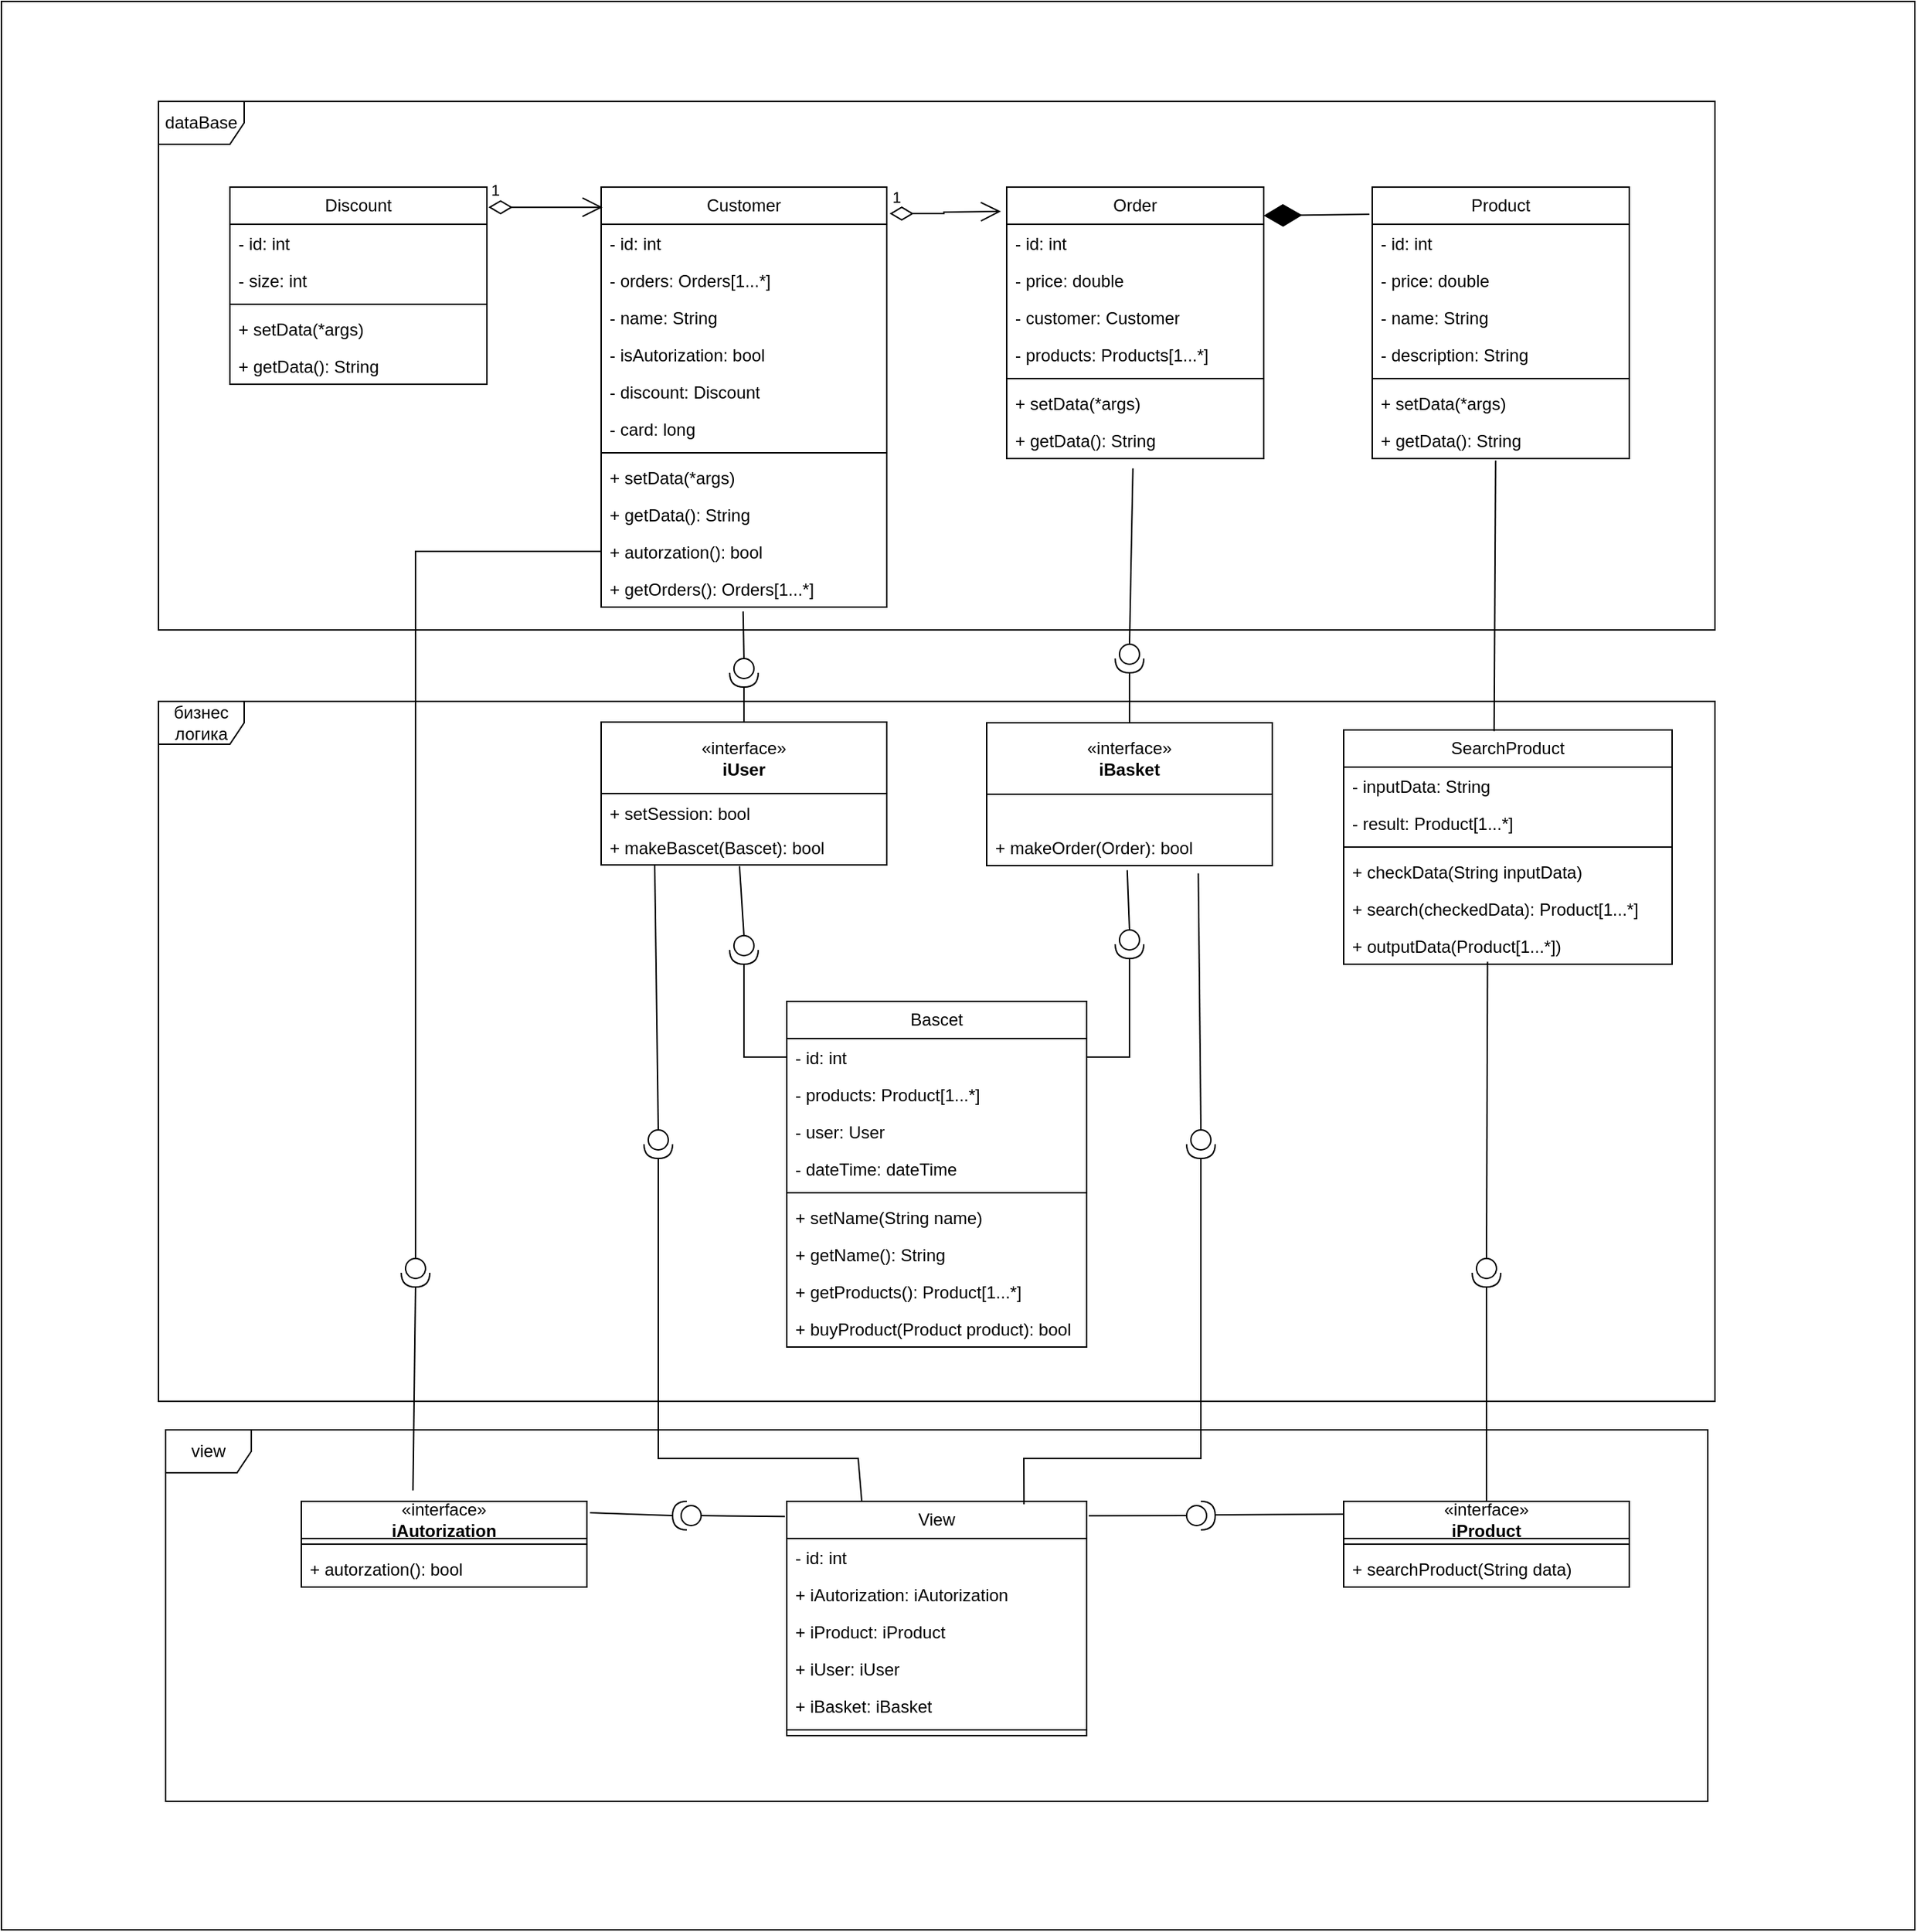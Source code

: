 <mxfile version="22.1.0" type="device">
  <diagram id="C5RBs43oDa-KdzZeNtuy" name="Page-1">
    <mxGraphModel dx="2087" dy="632" grid="1" gridSize="10" guides="1" tooltips="1" connect="1" arrows="1" fold="1" page="1" pageScale="1" pageWidth="827" pageHeight="1169" math="0" shadow="0">
      <root>
        <mxCell id="WIyWlLk6GJQsqaUBKTNV-0" />
        <mxCell id="WIyWlLk6GJQsqaUBKTNV-1" parent="WIyWlLk6GJQsqaUBKTNV-0" />
        <mxCell id="1k38f2_FNBm6MOaM84YK-169" value="" style="html=1;whiteSpace=wrap;" parent="WIyWlLk6GJQsqaUBKTNV-1" vertex="1">
          <mxGeometry x="-380" width="1340" height="1350" as="geometry" />
        </mxCell>
        <mxCell id="1k38f2_FNBm6MOaM84YK-0" value="Customer" style="swimlane;fontStyle=0;childLayout=stackLayout;horizontal=1;startSize=26;fillColor=none;horizontalStack=0;resizeParent=1;resizeParentMax=0;resizeLast=0;collapsible=1;marginBottom=0;whiteSpace=wrap;html=1;" parent="WIyWlLk6GJQsqaUBKTNV-1" vertex="1">
          <mxGeometry x="40" y="130" width="200" height="294" as="geometry">
            <mxRectangle x="40" y="160" width="70" height="30" as="alternateBounds" />
          </mxGeometry>
        </mxCell>
        <mxCell id="1k38f2_FNBm6MOaM84YK-1" value="- id: int" style="text;strokeColor=none;fillColor=none;align=left;verticalAlign=top;spacingLeft=4;spacingRight=4;overflow=hidden;rotatable=0;points=[[0,0.5],[1,0.5]];portConstraint=eastwest;whiteSpace=wrap;html=1;" parent="1k38f2_FNBm6MOaM84YK-0" vertex="1">
          <mxGeometry y="26" width="200" height="26" as="geometry" />
        </mxCell>
        <mxCell id="1k38f2_FNBm6MOaM84YK-2" value="- orders: Orders[1...*]" style="text;strokeColor=none;fillColor=none;align=left;verticalAlign=top;spacingLeft=4;spacingRight=4;overflow=hidden;rotatable=0;points=[[0,0.5],[1,0.5]];portConstraint=eastwest;whiteSpace=wrap;html=1;" parent="1k38f2_FNBm6MOaM84YK-0" vertex="1">
          <mxGeometry y="52" width="200" height="26" as="geometry" />
        </mxCell>
        <mxCell id="1k38f2_FNBm6MOaM84YK-5" value="- name: String" style="text;strokeColor=none;fillColor=none;align=left;verticalAlign=top;spacingLeft=4;spacingRight=4;overflow=hidden;rotatable=0;points=[[0,0.5],[1,0.5]];portConstraint=eastwest;whiteSpace=wrap;html=1;" parent="1k38f2_FNBm6MOaM84YK-0" vertex="1">
          <mxGeometry y="78" width="200" height="26" as="geometry" />
        </mxCell>
        <mxCell id="1k38f2_FNBm6MOaM84YK-98" value="- isAutorization: bool" style="text;strokeColor=none;fillColor=none;align=left;verticalAlign=top;spacingLeft=4;spacingRight=4;overflow=hidden;rotatable=0;points=[[0,0.5],[1,0.5]];portConstraint=eastwest;whiteSpace=wrap;html=1;" parent="1k38f2_FNBm6MOaM84YK-0" vertex="1">
          <mxGeometry y="104" width="200" height="26" as="geometry" />
        </mxCell>
        <mxCell id="1k38f2_FNBm6MOaM84YK-75" value="- discount: Discount" style="text;strokeColor=none;fillColor=none;align=left;verticalAlign=top;spacingLeft=4;spacingRight=4;overflow=hidden;rotatable=0;points=[[0,0.5],[1,0.5]];portConstraint=eastwest;whiteSpace=wrap;html=1;" parent="1k38f2_FNBm6MOaM84YK-0" vertex="1">
          <mxGeometry y="130" width="200" height="26" as="geometry" />
        </mxCell>
        <mxCell id="1k38f2_FNBm6MOaM84YK-32" value="- card: long" style="text;strokeColor=none;fillColor=none;align=left;verticalAlign=top;spacingLeft=4;spacingRight=4;overflow=hidden;rotatable=0;points=[[0,0.5],[1,0.5]];portConstraint=eastwest;whiteSpace=wrap;html=1;" parent="1k38f2_FNBm6MOaM84YK-0" vertex="1">
          <mxGeometry y="156" width="200" height="26" as="geometry" />
        </mxCell>
        <mxCell id="1k38f2_FNBm6MOaM84YK-4" value="" style="line;strokeWidth=1;fillColor=none;align=left;verticalAlign=middle;spacingTop=-1;spacingLeft=3;spacingRight=3;rotatable=0;labelPosition=right;points=[];portConstraint=eastwest;strokeColor=inherit;" parent="1k38f2_FNBm6MOaM84YK-0" vertex="1">
          <mxGeometry y="182" width="200" height="8" as="geometry" />
        </mxCell>
        <mxCell id="1k38f2_FNBm6MOaM84YK-76" value="+ setData(*args)" style="text;strokeColor=none;fillColor=none;align=left;verticalAlign=top;spacingLeft=4;spacingRight=4;overflow=hidden;rotatable=0;points=[[0,0.5],[1,0.5]];portConstraint=eastwest;whiteSpace=wrap;html=1;" parent="1k38f2_FNBm6MOaM84YK-0" vertex="1">
          <mxGeometry y="190" width="200" height="26" as="geometry" />
        </mxCell>
        <mxCell id="1k38f2_FNBm6MOaM84YK-77" value="+ getData(): String" style="text;strokeColor=none;fillColor=none;align=left;verticalAlign=top;spacingLeft=4;spacingRight=4;overflow=hidden;rotatable=0;points=[[0,0.5],[1,0.5]];portConstraint=eastwest;whiteSpace=wrap;html=1;" parent="1k38f2_FNBm6MOaM84YK-0" vertex="1">
          <mxGeometry y="216" width="200" height="26" as="geometry" />
        </mxCell>
        <mxCell id="1k38f2_FNBm6MOaM84YK-112" value="+ autorzation(): bool" style="text;strokeColor=none;fillColor=none;align=left;verticalAlign=top;spacingLeft=4;spacingRight=4;overflow=hidden;rotatable=0;points=[[0,0.5],[1,0.5]];portConstraint=eastwest;whiteSpace=wrap;html=1;" parent="1k38f2_FNBm6MOaM84YK-0" vertex="1">
          <mxGeometry y="242" width="200" height="26" as="geometry" />
        </mxCell>
        <mxCell id="1k38f2_FNBm6MOaM84YK-8" value="+ getOrders(): Orders[1...*]" style="text;strokeColor=none;fillColor=none;align=left;verticalAlign=top;spacingLeft=4;spacingRight=4;overflow=hidden;rotatable=0;points=[[0,0.5],[1,0.5]];portConstraint=eastwest;whiteSpace=wrap;html=1;" parent="1k38f2_FNBm6MOaM84YK-0" vertex="1">
          <mxGeometry y="268" width="200" height="26" as="geometry" />
        </mxCell>
        <mxCell id="1k38f2_FNBm6MOaM84YK-9" value="Product" style="swimlane;fontStyle=0;childLayout=stackLayout;horizontal=1;startSize=26;fillColor=none;horizontalStack=0;resizeParent=1;resizeParentMax=0;resizeLast=0;collapsible=1;marginBottom=0;whiteSpace=wrap;html=1;" parent="WIyWlLk6GJQsqaUBKTNV-1" vertex="1">
          <mxGeometry x="580" y="130" width="180" height="190" as="geometry">
            <mxRectangle x="40" y="160" width="70" height="30" as="alternateBounds" />
          </mxGeometry>
        </mxCell>
        <mxCell id="1k38f2_FNBm6MOaM84YK-10" value="- id: int" style="text;strokeColor=none;fillColor=none;align=left;verticalAlign=top;spacingLeft=4;spacingRight=4;overflow=hidden;rotatable=0;points=[[0,0.5],[1,0.5]];portConstraint=eastwest;whiteSpace=wrap;html=1;" parent="1k38f2_FNBm6MOaM84YK-9" vertex="1">
          <mxGeometry y="26" width="180" height="26" as="geometry" />
        </mxCell>
        <mxCell id="1k38f2_FNBm6MOaM84YK-11" value="- price: double" style="text;strokeColor=none;fillColor=none;align=left;verticalAlign=top;spacingLeft=4;spacingRight=4;overflow=hidden;rotatable=0;points=[[0,0.5],[1,0.5]];portConstraint=eastwest;whiteSpace=wrap;html=1;" parent="1k38f2_FNBm6MOaM84YK-9" vertex="1">
          <mxGeometry y="52" width="180" height="26" as="geometry" />
        </mxCell>
        <mxCell id="1k38f2_FNBm6MOaM84YK-12" value="- name: String" style="text;strokeColor=none;fillColor=none;align=left;verticalAlign=top;spacingLeft=4;spacingRight=4;overflow=hidden;rotatable=0;points=[[0,0.5],[1,0.5]];portConstraint=eastwest;whiteSpace=wrap;html=1;" parent="1k38f2_FNBm6MOaM84YK-9" vertex="1">
          <mxGeometry y="78" width="180" height="26" as="geometry" />
        </mxCell>
        <mxCell id="1k38f2_FNBm6MOaM84YK-18" value="- description: String" style="text;strokeColor=none;fillColor=none;align=left;verticalAlign=top;spacingLeft=4;spacingRight=4;overflow=hidden;rotatable=0;points=[[0,0.5],[1,0.5]];portConstraint=eastwest;whiteSpace=wrap;html=1;" parent="1k38f2_FNBm6MOaM84YK-9" vertex="1">
          <mxGeometry y="104" width="180" height="26" as="geometry" />
        </mxCell>
        <mxCell id="1k38f2_FNBm6MOaM84YK-13" value="" style="line;strokeWidth=1;fillColor=none;align=left;verticalAlign=middle;spacingTop=-1;spacingLeft=3;spacingRight=3;rotatable=0;labelPosition=right;points=[];portConstraint=eastwest;strokeColor=inherit;" parent="1k38f2_FNBm6MOaM84YK-9" vertex="1">
          <mxGeometry y="130" width="180" height="8" as="geometry" />
        </mxCell>
        <mxCell id="1k38f2_FNBm6MOaM84YK-14" value="+ setData(*args)" style="text;strokeColor=none;fillColor=none;align=left;verticalAlign=top;spacingLeft=4;spacingRight=4;overflow=hidden;rotatable=0;points=[[0,0.5],[1,0.5]];portConstraint=eastwest;whiteSpace=wrap;html=1;" parent="1k38f2_FNBm6MOaM84YK-9" vertex="1">
          <mxGeometry y="138" width="180" height="26" as="geometry" />
        </mxCell>
        <mxCell id="1k38f2_FNBm6MOaM84YK-15" value="+ getData(): String" style="text;strokeColor=none;fillColor=none;align=left;verticalAlign=top;spacingLeft=4;spacingRight=4;overflow=hidden;rotatable=0;points=[[0,0.5],[1,0.5]];portConstraint=eastwest;whiteSpace=wrap;html=1;" parent="1k38f2_FNBm6MOaM84YK-9" vertex="1">
          <mxGeometry y="164" width="180" height="26" as="geometry" />
        </mxCell>
        <mxCell id="1k38f2_FNBm6MOaM84YK-22" value="Bascet" style="swimlane;fontStyle=0;childLayout=stackLayout;horizontal=1;startSize=26;fillColor=none;horizontalStack=0;resizeParent=1;resizeParentMax=0;resizeLast=0;collapsible=1;marginBottom=0;whiteSpace=wrap;html=1;" parent="WIyWlLk6GJQsqaUBKTNV-1" vertex="1">
          <mxGeometry x="170" y="700" width="210" height="242" as="geometry">
            <mxRectangle x="40" y="160" width="70" height="30" as="alternateBounds" />
          </mxGeometry>
        </mxCell>
        <mxCell id="1k38f2_FNBm6MOaM84YK-23" value="- id: int" style="text;strokeColor=none;fillColor=none;align=left;verticalAlign=top;spacingLeft=4;spacingRight=4;overflow=hidden;rotatable=0;points=[[0,0.5],[1,0.5]];portConstraint=eastwest;whiteSpace=wrap;html=1;" parent="1k38f2_FNBm6MOaM84YK-22" vertex="1">
          <mxGeometry y="26" width="210" height="26" as="geometry" />
        </mxCell>
        <mxCell id="1k38f2_FNBm6MOaM84YK-24" value="- products: Product[1...*]" style="text;strokeColor=none;fillColor=none;align=left;verticalAlign=top;spacingLeft=4;spacingRight=4;overflow=hidden;rotatable=0;points=[[0,0.5],[1,0.5]];portConstraint=eastwest;whiteSpace=wrap;html=1;" parent="1k38f2_FNBm6MOaM84YK-22" vertex="1">
          <mxGeometry y="52" width="210" height="26" as="geometry" />
        </mxCell>
        <mxCell id="1k38f2_FNBm6MOaM84YK-31" value="- user: User" style="text;strokeColor=none;fillColor=none;align=left;verticalAlign=top;spacingLeft=4;spacingRight=4;overflow=hidden;rotatable=0;points=[[0,0.5],[1,0.5]];portConstraint=eastwest;whiteSpace=wrap;html=1;" parent="1k38f2_FNBm6MOaM84YK-22" vertex="1">
          <mxGeometry y="78" width="210" height="26" as="geometry" />
        </mxCell>
        <mxCell id="1k38f2_FNBm6MOaM84YK-25" value="- dateTime: dateTime" style="text;strokeColor=none;fillColor=none;align=left;verticalAlign=top;spacingLeft=4;spacingRight=4;overflow=hidden;rotatable=0;points=[[0,0.5],[1,0.5]];portConstraint=eastwest;whiteSpace=wrap;html=1;" parent="1k38f2_FNBm6MOaM84YK-22" vertex="1">
          <mxGeometry y="104" width="210" height="26" as="geometry" />
        </mxCell>
        <mxCell id="1k38f2_FNBm6MOaM84YK-26" value="" style="line;strokeWidth=1;fillColor=none;align=left;verticalAlign=middle;spacingTop=-1;spacingLeft=3;spacingRight=3;rotatable=0;labelPosition=right;points=[];portConstraint=eastwest;strokeColor=inherit;" parent="1k38f2_FNBm6MOaM84YK-22" vertex="1">
          <mxGeometry y="130" width="210" height="8" as="geometry" />
        </mxCell>
        <mxCell id="1k38f2_FNBm6MOaM84YK-27" value="+ setName(String name)" style="text;strokeColor=none;fillColor=none;align=left;verticalAlign=top;spacingLeft=4;spacingRight=4;overflow=hidden;rotatable=0;points=[[0,0.5],[1,0.5]];portConstraint=eastwest;whiteSpace=wrap;html=1;" parent="1k38f2_FNBm6MOaM84YK-22" vertex="1">
          <mxGeometry y="138" width="210" height="26" as="geometry" />
        </mxCell>
        <mxCell id="1k38f2_FNBm6MOaM84YK-28" value="+ getName(): String" style="text;strokeColor=none;fillColor=none;align=left;verticalAlign=top;spacingLeft=4;spacingRight=4;overflow=hidden;rotatable=0;points=[[0,0.5],[1,0.5]];portConstraint=eastwest;whiteSpace=wrap;html=1;" parent="1k38f2_FNBm6MOaM84YK-22" vertex="1">
          <mxGeometry y="164" width="210" height="26" as="geometry" />
        </mxCell>
        <mxCell id="1k38f2_FNBm6MOaM84YK-29" value="+ getProducts(): Product[1...*]" style="text;strokeColor=none;fillColor=none;align=left;verticalAlign=top;spacingLeft=4;spacingRight=4;overflow=hidden;rotatable=0;points=[[0,0.5],[1,0.5]];portConstraint=eastwest;whiteSpace=wrap;html=1;" parent="1k38f2_FNBm6MOaM84YK-22" vertex="1">
          <mxGeometry y="190" width="210" height="26" as="geometry" />
        </mxCell>
        <mxCell id="1k38f2_FNBm6MOaM84YK-30" value="+ buyProduct(Product product): bool" style="text;strokeColor=none;fillColor=none;align=left;verticalAlign=top;spacingLeft=4;spacingRight=4;overflow=hidden;rotatable=0;points=[[0,0.5],[1,0.5]];portConstraint=eastwest;whiteSpace=wrap;html=1;" parent="1k38f2_FNBm6MOaM84YK-22" vertex="1">
          <mxGeometry y="216" width="210" height="26" as="geometry" />
        </mxCell>
        <mxCell id="1k38f2_FNBm6MOaM84YK-43" value="" style="group" parent="WIyWlLk6GJQsqaUBKTNV-1" vertex="1" connectable="0">
          <mxGeometry x="40" y="504.5" width="300" height="100" as="geometry" />
        </mxCell>
        <mxCell id="1k38f2_FNBm6MOaM84YK-39" value="«interface»&lt;br&gt;&lt;b&gt;iUser&lt;/b&gt;" style="html=1;whiteSpace=wrap;" parent="1k38f2_FNBm6MOaM84YK-43" vertex="1">
          <mxGeometry width="200.0" height="50" as="geometry" />
        </mxCell>
        <mxCell id="1k38f2_FNBm6MOaM84YK-41" value="" style="html=1;whiteSpace=wrap;" parent="1k38f2_FNBm6MOaM84YK-43" vertex="1">
          <mxGeometry y="50" width="200.0" height="50" as="geometry" />
        </mxCell>
        <mxCell id="1k38f2_FNBm6MOaM84YK-42" value="+ setSession: bool" style="text;strokeColor=none;fillColor=none;align=left;verticalAlign=top;spacingLeft=4;spacingRight=4;overflow=hidden;rotatable=0;points=[[0,0.5],[1,0.5]];portConstraint=eastwest;whiteSpace=wrap;html=1;" parent="1k38f2_FNBm6MOaM84YK-43" vertex="1">
          <mxGeometry y="50" width="200.0" height="26" as="geometry" />
        </mxCell>
        <mxCell id="1k38f2_FNBm6MOaM84YK-6" value="+ makeBascet(Bascet): bool" style="text;strokeColor=none;fillColor=none;align=left;verticalAlign=top;spacingLeft=4;spacingRight=4;overflow=hidden;rotatable=0;points=[[0,0.5],[1,0.5]];portConstraint=eastwest;whiteSpace=wrap;html=1;" parent="1k38f2_FNBm6MOaM84YK-43" vertex="1">
          <mxGeometry y="74" width="300" height="26" as="geometry" />
        </mxCell>
        <mxCell id="1k38f2_FNBm6MOaM84YK-61" value="" style="shape=providedRequiredInterface;html=1;verticalLabelPosition=bottom;sketch=0;rotation=90;" parent="WIyWlLk6GJQsqaUBKTNV-1" vertex="1">
          <mxGeometry x="130" y="460" width="20" height="20" as="geometry" />
        </mxCell>
        <mxCell id="1k38f2_FNBm6MOaM84YK-63" value="Order" style="swimlane;fontStyle=0;childLayout=stackLayout;horizontal=1;startSize=26;fillColor=none;horizontalStack=0;resizeParent=1;resizeParentMax=0;resizeLast=0;collapsible=1;marginBottom=0;whiteSpace=wrap;html=1;" parent="WIyWlLk6GJQsqaUBKTNV-1" vertex="1">
          <mxGeometry x="324" y="130" width="180" height="190" as="geometry">
            <mxRectangle x="40" y="160" width="70" height="30" as="alternateBounds" />
          </mxGeometry>
        </mxCell>
        <mxCell id="1k38f2_FNBm6MOaM84YK-64" value="- id: int" style="text;strokeColor=none;fillColor=none;align=left;verticalAlign=top;spacingLeft=4;spacingRight=4;overflow=hidden;rotatable=0;points=[[0,0.5],[1,0.5]];portConstraint=eastwest;whiteSpace=wrap;html=1;" parent="1k38f2_FNBm6MOaM84YK-63" vertex="1">
          <mxGeometry y="26" width="180" height="26" as="geometry" />
        </mxCell>
        <mxCell id="1k38f2_FNBm6MOaM84YK-65" value="- price: double" style="text;strokeColor=none;fillColor=none;align=left;verticalAlign=top;spacingLeft=4;spacingRight=4;overflow=hidden;rotatable=0;points=[[0,0.5],[1,0.5]];portConstraint=eastwest;whiteSpace=wrap;html=1;" parent="1k38f2_FNBm6MOaM84YK-63" vertex="1">
          <mxGeometry y="52" width="180" height="26" as="geometry" />
        </mxCell>
        <mxCell id="1k38f2_FNBm6MOaM84YK-66" value="- customer: Customer" style="text;strokeColor=none;fillColor=none;align=left;verticalAlign=top;spacingLeft=4;spacingRight=4;overflow=hidden;rotatable=0;points=[[0,0.5],[1,0.5]];portConstraint=eastwest;whiteSpace=wrap;html=1;" parent="1k38f2_FNBm6MOaM84YK-63" vertex="1">
          <mxGeometry y="78" width="180" height="26" as="geometry" />
        </mxCell>
        <mxCell id="1k38f2_FNBm6MOaM84YK-67" value="- products: Products[1...*]" style="text;strokeColor=none;fillColor=none;align=left;verticalAlign=top;spacingLeft=4;spacingRight=4;overflow=hidden;rotatable=0;points=[[0,0.5],[1,0.5]];portConstraint=eastwest;whiteSpace=wrap;html=1;" parent="1k38f2_FNBm6MOaM84YK-63" vertex="1">
          <mxGeometry y="104" width="180" height="26" as="geometry" />
        </mxCell>
        <mxCell id="1k38f2_FNBm6MOaM84YK-68" value="" style="line;strokeWidth=1;fillColor=none;align=left;verticalAlign=middle;spacingTop=-1;spacingLeft=3;spacingRight=3;rotatable=0;labelPosition=right;points=[];portConstraint=eastwest;strokeColor=inherit;" parent="1k38f2_FNBm6MOaM84YK-63" vertex="1">
          <mxGeometry y="130" width="180" height="8" as="geometry" />
        </mxCell>
        <mxCell id="1k38f2_FNBm6MOaM84YK-82" value="+ setData(*args)" style="text;strokeColor=none;fillColor=none;align=left;verticalAlign=top;spacingLeft=4;spacingRight=4;overflow=hidden;rotatable=0;points=[[0,0.5],[1,0.5]];portConstraint=eastwest;whiteSpace=wrap;html=1;" parent="1k38f2_FNBm6MOaM84YK-63" vertex="1">
          <mxGeometry y="138" width="180" height="26" as="geometry" />
        </mxCell>
        <mxCell id="1k38f2_FNBm6MOaM84YK-83" value="+ getData(): String" style="text;strokeColor=none;fillColor=none;align=left;verticalAlign=top;spacingLeft=4;spacingRight=4;overflow=hidden;rotatable=0;points=[[0,0.5],[1,0.5]];portConstraint=eastwest;whiteSpace=wrap;html=1;" parent="1k38f2_FNBm6MOaM84YK-63" vertex="1">
          <mxGeometry y="164" width="180" height="26" as="geometry" />
        </mxCell>
        <mxCell id="1k38f2_FNBm6MOaM84YK-78" value="" style="shape=providedRequiredInterface;html=1;verticalLabelPosition=bottom;sketch=0;rotation=90;" parent="WIyWlLk6GJQsqaUBKTNV-1" vertex="1">
          <mxGeometry x="130" y="654" width="20" height="20" as="geometry" />
        </mxCell>
        <mxCell id="1k38f2_FNBm6MOaM84YK-81" value="" style="endArrow=none;html=1;rounded=0;entryX=1;entryY=0.5;entryDx=0;entryDy=0;entryPerimeter=0;exitX=0.5;exitY=0;exitDx=0;exitDy=0;" parent="WIyWlLk6GJQsqaUBKTNV-1" source="1k38f2_FNBm6MOaM84YK-39" target="1k38f2_FNBm6MOaM84YK-61" edge="1">
          <mxGeometry width="50" height="50" relative="1" as="geometry">
            <mxPoint x="139.5" y="459" as="sourcePoint" />
            <mxPoint x="139.5" y="410" as="targetPoint" />
          </mxGeometry>
        </mxCell>
        <mxCell id="1k38f2_FNBm6MOaM84YK-85" value="" style="endArrow=diamondThin;endFill=1;endSize=24;html=1;rounded=0;entryX=1;entryY=0.105;entryDx=0;entryDy=0;exitX=-0.011;exitY=0.1;exitDx=0;exitDy=0;exitPerimeter=0;entryPerimeter=0;" parent="WIyWlLk6GJQsqaUBKTNV-1" source="1k38f2_FNBm6MOaM84YK-9" target="1k38f2_FNBm6MOaM84YK-63" edge="1">
          <mxGeometry width="160" relative="1" as="geometry">
            <mxPoint x="330" y="330" as="sourcePoint" />
            <mxPoint x="490" y="330" as="targetPoint" />
          </mxGeometry>
        </mxCell>
        <mxCell id="1k38f2_FNBm6MOaM84YK-86" value="Discount" style="swimlane;fontStyle=0;childLayout=stackLayout;horizontal=1;startSize=26;fillColor=none;horizontalStack=0;resizeParent=1;resizeParentMax=0;resizeLast=0;collapsible=1;marginBottom=0;whiteSpace=wrap;html=1;" parent="WIyWlLk6GJQsqaUBKTNV-1" vertex="1">
          <mxGeometry x="-220" y="130" width="180" height="138" as="geometry">
            <mxRectangle x="40" y="160" width="70" height="30" as="alternateBounds" />
          </mxGeometry>
        </mxCell>
        <mxCell id="1k38f2_FNBm6MOaM84YK-87" value="- id: int" style="text;strokeColor=none;fillColor=none;align=left;verticalAlign=top;spacingLeft=4;spacingRight=4;overflow=hidden;rotatable=0;points=[[0,0.5],[1,0.5]];portConstraint=eastwest;whiteSpace=wrap;html=1;" parent="1k38f2_FNBm6MOaM84YK-86" vertex="1">
          <mxGeometry y="26" width="180" height="26" as="geometry" />
        </mxCell>
        <mxCell id="1k38f2_FNBm6MOaM84YK-88" value="- size: int" style="text;strokeColor=none;fillColor=none;align=left;verticalAlign=top;spacingLeft=4;spacingRight=4;overflow=hidden;rotatable=0;points=[[0,0.5],[1,0.5]];portConstraint=eastwest;whiteSpace=wrap;html=1;" parent="1k38f2_FNBm6MOaM84YK-86" vertex="1">
          <mxGeometry y="52" width="180" height="26" as="geometry" />
        </mxCell>
        <mxCell id="1k38f2_FNBm6MOaM84YK-91" value="" style="line;strokeWidth=1;fillColor=none;align=left;verticalAlign=middle;spacingTop=-1;spacingLeft=3;spacingRight=3;rotatable=0;labelPosition=right;points=[];portConstraint=eastwest;strokeColor=inherit;" parent="1k38f2_FNBm6MOaM84YK-86" vertex="1">
          <mxGeometry y="78" width="180" height="8" as="geometry" />
        </mxCell>
        <mxCell id="1k38f2_FNBm6MOaM84YK-92" value="+ setData(*args)" style="text;strokeColor=none;fillColor=none;align=left;verticalAlign=top;spacingLeft=4;spacingRight=4;overflow=hidden;rotatable=0;points=[[0,0.5],[1,0.5]];portConstraint=eastwest;whiteSpace=wrap;html=1;" parent="1k38f2_FNBm6MOaM84YK-86" vertex="1">
          <mxGeometry y="86" width="180" height="26" as="geometry" />
        </mxCell>
        <mxCell id="1k38f2_FNBm6MOaM84YK-93" value="+ getData(): String" style="text;strokeColor=none;fillColor=none;align=left;verticalAlign=top;spacingLeft=4;spacingRight=4;overflow=hidden;rotatable=0;points=[[0,0.5],[1,0.5]];portConstraint=eastwest;whiteSpace=wrap;html=1;" parent="1k38f2_FNBm6MOaM84YK-86" vertex="1">
          <mxGeometry y="112" width="180" height="26" as="geometry" />
        </mxCell>
        <mxCell id="1k38f2_FNBm6MOaM84YK-95" value="1" style="endArrow=open;html=1;endSize=12;startArrow=diamondThin;startSize=14;startFill=0;edgeStyle=orthogonalEdgeStyle;align=left;verticalAlign=bottom;rounded=0;exitX=1.01;exitY=0.063;exitDx=0;exitDy=0;exitPerimeter=0;" parent="WIyWlLk6GJQsqaUBKTNV-1" source="1k38f2_FNBm6MOaM84YK-0" edge="1">
          <mxGeometry x="-1" y="3" relative="1" as="geometry">
            <mxPoint x="190" y="320" as="sourcePoint" />
            <mxPoint x="320" y="147" as="targetPoint" />
          </mxGeometry>
        </mxCell>
        <mxCell id="1k38f2_FNBm6MOaM84YK-96" value="1" style="endArrow=open;html=1;endSize=12;startArrow=diamondThin;startSize=14;startFill=0;edgeStyle=orthogonalEdgeStyle;align=left;verticalAlign=bottom;rounded=0;exitX=1.006;exitY=0.102;exitDx=0;exitDy=0;exitPerimeter=0;entryX=0.005;entryY=0.048;entryDx=0;entryDy=0;entryPerimeter=0;" parent="WIyWlLk6GJQsqaUBKTNV-1" source="1k38f2_FNBm6MOaM84YK-86" target="1k38f2_FNBm6MOaM84YK-0" edge="1">
          <mxGeometry x="-1" y="3" relative="1" as="geometry">
            <mxPoint x="190" y="320" as="sourcePoint" />
            <mxPoint x="20" y="144" as="targetPoint" />
            <Array as="points">
              <mxPoint x="-10" y="144" />
              <mxPoint x="-10" y="144" />
            </Array>
          </mxGeometry>
        </mxCell>
        <mxCell id="1k38f2_FNBm6MOaM84YK-97" value="" style="endArrow=none;html=1;rounded=0;entryX=0.497;entryY=1.118;entryDx=0;entryDy=0;entryPerimeter=0;exitX=0;exitY=0.5;exitDx=0;exitDy=0;exitPerimeter=0;" parent="WIyWlLk6GJQsqaUBKTNV-1" source="1k38f2_FNBm6MOaM84YK-61" target="1k38f2_FNBm6MOaM84YK-8" edge="1">
          <mxGeometry width="50" height="50" relative="1" as="geometry">
            <mxPoint x="90" y="430" as="sourcePoint" />
            <mxPoint x="140" y="380" as="targetPoint" />
          </mxGeometry>
        </mxCell>
        <mxCell id="1k38f2_FNBm6MOaM84YK-99" value="«interface»&lt;br style=&quot;border-color: var(--border-color);&quot;&gt;&lt;b style=&quot;border-color: var(--border-color);&quot;&gt;iAutorization&lt;/b&gt;" style="swimlane;fontStyle=0;childLayout=stackLayout;horizontal=1;startSize=26;fillColor=none;horizontalStack=0;resizeParent=1;resizeParentMax=0;resizeLast=0;collapsible=1;marginBottom=0;whiteSpace=wrap;html=1;" parent="WIyWlLk6GJQsqaUBKTNV-1" vertex="1">
          <mxGeometry x="-170" y="1050" width="200" height="60" as="geometry">
            <mxRectangle x="40" y="160" width="70" height="30" as="alternateBounds" />
          </mxGeometry>
        </mxCell>
        <mxCell id="1k38f2_FNBm6MOaM84YK-106" value="" style="line;strokeWidth=1;fillColor=none;align=left;verticalAlign=middle;spacingTop=-1;spacingLeft=3;spacingRight=3;rotatable=0;labelPosition=right;points=[];portConstraint=eastwest;strokeColor=inherit;" parent="1k38f2_FNBm6MOaM84YK-99" vertex="1">
          <mxGeometry y="26" width="200" height="8" as="geometry" />
        </mxCell>
        <mxCell id="1k38f2_FNBm6MOaM84YK-108" value="+ autorzation(): bool" style="text;strokeColor=none;fillColor=none;align=left;verticalAlign=top;spacingLeft=4;spacingRight=4;overflow=hidden;rotatable=0;points=[[0,0.5],[1,0.5]];portConstraint=eastwest;whiteSpace=wrap;html=1;" parent="1k38f2_FNBm6MOaM84YK-99" vertex="1">
          <mxGeometry y="34" width="200" height="26" as="geometry" />
        </mxCell>
        <mxCell id="1k38f2_FNBm6MOaM84YK-113" value="" style="endArrow=none;html=1;rounded=0;exitX=0;exitY=0.5;exitDx=0;exitDy=0;exitPerimeter=0;entryX=0.323;entryY=1.034;entryDx=0;entryDy=0;entryPerimeter=0;" parent="WIyWlLk6GJQsqaUBKTNV-1" source="1k38f2_FNBm6MOaM84YK-78" target="1k38f2_FNBm6MOaM84YK-6" edge="1">
          <mxGeometry width="50" height="50" relative="1" as="geometry">
            <mxPoint x="138.62" y="754.274" as="sourcePoint" />
            <mxPoint x="110" y="620" as="targetPoint" />
          </mxGeometry>
        </mxCell>
        <mxCell id="1k38f2_FNBm6MOaM84YK-116" value="" style="group" parent="WIyWlLk6GJQsqaUBKTNV-1" vertex="1" connectable="0">
          <mxGeometry x="310" y="505" width="300" height="100" as="geometry" />
        </mxCell>
        <mxCell id="1k38f2_FNBm6MOaM84YK-118" value="" style="html=1;whiteSpace=wrap;" parent="1k38f2_FNBm6MOaM84YK-116" vertex="1">
          <mxGeometry y="50" width="200.0" height="50" as="geometry" />
        </mxCell>
        <mxCell id="1k38f2_FNBm6MOaM84YK-120" value="+ makeOrder(Order): bool" style="text;strokeColor=none;fillColor=none;align=left;verticalAlign=top;spacingLeft=4;spacingRight=4;overflow=hidden;rotatable=0;points=[[0,0.5],[1,0.5]];portConstraint=eastwest;whiteSpace=wrap;html=1;" parent="1k38f2_FNBm6MOaM84YK-116" vertex="1">
          <mxGeometry y="74" width="300" height="26" as="geometry" />
        </mxCell>
        <mxCell id="1k38f2_FNBm6MOaM84YK-117" value="«interface»&lt;br&gt;&lt;b&gt;iBasket&lt;/b&gt;" style="html=1;whiteSpace=wrap;" parent="1k38f2_FNBm6MOaM84YK-116" vertex="1">
          <mxGeometry width="200.0" height="50" as="geometry" />
        </mxCell>
        <mxCell id="1k38f2_FNBm6MOaM84YK-124" value="" style="shape=providedRequiredInterface;html=1;verticalLabelPosition=bottom;sketch=0;rotation=90;" parent="WIyWlLk6GJQsqaUBKTNV-1" vertex="1">
          <mxGeometry x="400" y="650" width="20" height="20" as="geometry" />
        </mxCell>
        <mxCell id="1k38f2_FNBm6MOaM84YK-126" value="" style="endArrow=none;html=1;rounded=0;entryX=1;entryY=0.5;entryDx=0;entryDy=0;entryPerimeter=0;exitX=1;exitY=0.5;exitDx=0;exitDy=0;" parent="WIyWlLk6GJQsqaUBKTNV-1" source="1k38f2_FNBm6MOaM84YK-23" target="1k38f2_FNBm6MOaM84YK-124" edge="1">
          <mxGeometry width="50" height="50" relative="1" as="geometry">
            <mxPoint x="250" y="710" as="sourcePoint" />
            <mxPoint x="300" y="660" as="targetPoint" />
            <Array as="points">
              <mxPoint x="410" y="739" />
            </Array>
          </mxGeometry>
        </mxCell>
        <mxCell id="1k38f2_FNBm6MOaM84YK-128" value="" style="endArrow=none;html=1;rounded=0;exitX=0;exitY=0.5;exitDx=0;exitDy=0;exitPerimeter=0;entryX=0.328;entryY=1.123;entryDx=0;entryDy=0;entryPerimeter=0;" parent="WIyWlLk6GJQsqaUBKTNV-1" source="1k38f2_FNBm6MOaM84YK-124" target="1k38f2_FNBm6MOaM84YK-120" edge="1">
          <mxGeometry width="50" height="50" relative="1" as="geometry">
            <mxPoint x="330" y="614.5" as="sourcePoint" />
            <mxPoint x="380" y="564.5" as="targetPoint" />
          </mxGeometry>
        </mxCell>
        <mxCell id="1k38f2_FNBm6MOaM84YK-129" value="" style="endArrow=none;html=1;rounded=0;exitX=0.5;exitY=0;exitDx=0;exitDy=0;entryX=1;entryY=0.5;entryDx=0;entryDy=0;entryPerimeter=0;" parent="WIyWlLk6GJQsqaUBKTNV-1" source="1k38f2_FNBm6MOaM84YK-117" target="1k38f2_FNBm6MOaM84YK-130" edge="1">
          <mxGeometry width="50" height="50" relative="1" as="geometry">
            <mxPoint x="380" y="500" as="sourcePoint" />
            <mxPoint x="460" y="480" as="targetPoint" />
          </mxGeometry>
        </mxCell>
        <mxCell id="1k38f2_FNBm6MOaM84YK-130" value="" style="shape=providedRequiredInterface;html=1;verticalLabelPosition=bottom;sketch=0;rotation=90;" parent="WIyWlLk6GJQsqaUBKTNV-1" vertex="1">
          <mxGeometry x="400" y="450" width="20" height="20" as="geometry" />
        </mxCell>
        <mxCell id="1k38f2_FNBm6MOaM84YK-131" value="" style="endArrow=none;html=1;rounded=0;exitX=0;exitY=0.5;exitDx=0;exitDy=0;exitPerimeter=0;entryX=0.491;entryY=1.264;entryDx=0;entryDy=0;entryPerimeter=0;" parent="WIyWlLk6GJQsqaUBKTNV-1" source="1k38f2_FNBm6MOaM84YK-130" target="1k38f2_FNBm6MOaM84YK-83" edge="1">
          <mxGeometry width="50" height="50" relative="1" as="geometry">
            <mxPoint x="320" y="410" as="sourcePoint" />
            <mxPoint x="380" y="330" as="targetPoint" />
          </mxGeometry>
        </mxCell>
        <mxCell id="1k38f2_FNBm6MOaM84YK-132" value="dataBase" style="shape=umlFrame;whiteSpace=wrap;html=1;pointerEvents=0;" parent="WIyWlLk6GJQsqaUBKTNV-1" vertex="1">
          <mxGeometry x="-270" y="70" width="1090" height="370" as="geometry" />
        </mxCell>
        <mxCell id="1k38f2_FNBm6MOaM84YK-139" value="" style="endArrow=none;html=1;rounded=0;entryX=1;entryY=0.5;entryDx=0;entryDy=0;entryPerimeter=0;exitX=0;exitY=0.5;exitDx=0;exitDy=0;" parent="WIyWlLk6GJQsqaUBKTNV-1" source="1k38f2_FNBm6MOaM84YK-23" target="1k38f2_FNBm6MOaM84YK-78" edge="1">
          <mxGeometry width="50" height="50" relative="1" as="geometry">
            <mxPoint x="280" y="860" as="sourcePoint" />
            <mxPoint x="330" y="810" as="targetPoint" />
            <Array as="points">
              <mxPoint x="140" y="739" />
            </Array>
          </mxGeometry>
        </mxCell>
        <mxCell id="1k38f2_FNBm6MOaM84YK-153" value="бизнес логика" style="shape=umlFrame;whiteSpace=wrap;html=1;pointerEvents=0;" parent="WIyWlLk6GJQsqaUBKTNV-1" vertex="1">
          <mxGeometry x="-270" y="490" width="1090" height="490" as="geometry" />
        </mxCell>
        <mxCell id="1k38f2_FNBm6MOaM84YK-154" value="«interface»&lt;br style=&quot;border-color: var(--border-color);&quot;&gt;&lt;b style=&quot;border-color: var(--border-color);&quot;&gt;iProduct&lt;/b&gt;" style="swimlane;fontStyle=0;childLayout=stackLayout;horizontal=1;startSize=26;fillColor=none;horizontalStack=0;resizeParent=1;resizeParentMax=0;resizeLast=0;collapsible=1;marginBottom=0;whiteSpace=wrap;html=1;" parent="WIyWlLk6GJQsqaUBKTNV-1" vertex="1">
          <mxGeometry x="560" y="1050" width="200" height="60" as="geometry">
            <mxRectangle x="40" y="160" width="70" height="30" as="alternateBounds" />
          </mxGeometry>
        </mxCell>
        <mxCell id="1k38f2_FNBm6MOaM84YK-155" value="" style="line;strokeWidth=1;fillColor=none;align=left;verticalAlign=middle;spacingTop=-1;spacingLeft=3;spacingRight=3;rotatable=0;labelPosition=right;points=[];portConstraint=eastwest;strokeColor=inherit;" parent="1k38f2_FNBm6MOaM84YK-154" vertex="1">
          <mxGeometry y="26" width="200" height="8" as="geometry" />
        </mxCell>
        <mxCell id="1k38f2_FNBm6MOaM84YK-156" value="+ searchProduct(String data)" style="text;strokeColor=none;fillColor=none;align=left;verticalAlign=top;spacingLeft=4;spacingRight=4;overflow=hidden;rotatable=0;points=[[0,0.5],[1,0.5]];portConstraint=eastwest;whiteSpace=wrap;html=1;" parent="1k38f2_FNBm6MOaM84YK-154" vertex="1">
          <mxGeometry y="34" width="200" height="26" as="geometry" />
        </mxCell>
        <mxCell id="1k38f2_FNBm6MOaM84YK-157" value="SearchProduct" style="swimlane;fontStyle=0;childLayout=stackLayout;horizontal=1;startSize=26;fillColor=none;horizontalStack=0;resizeParent=1;resizeParentMax=0;resizeLast=0;collapsible=1;marginBottom=0;whiteSpace=wrap;html=1;" parent="WIyWlLk6GJQsqaUBKTNV-1" vertex="1">
          <mxGeometry x="560" y="510" width="230" height="164" as="geometry" />
        </mxCell>
        <mxCell id="1k38f2_FNBm6MOaM84YK-158" value="- inputData: String" style="text;strokeColor=none;fillColor=none;align=left;verticalAlign=top;spacingLeft=4;spacingRight=4;overflow=hidden;rotatable=0;points=[[0,0.5],[1,0.5]];portConstraint=eastwest;whiteSpace=wrap;html=1;" parent="1k38f2_FNBm6MOaM84YK-157" vertex="1">
          <mxGeometry y="26" width="230" height="26" as="geometry" />
        </mxCell>
        <mxCell id="1k38f2_FNBm6MOaM84YK-159" value="- result: Product[1...*]" style="text;strokeColor=none;fillColor=none;align=left;verticalAlign=top;spacingLeft=4;spacingRight=4;overflow=hidden;rotatable=0;points=[[0,0.5],[1,0.5]];portConstraint=eastwest;whiteSpace=wrap;html=1;" parent="1k38f2_FNBm6MOaM84YK-157" vertex="1">
          <mxGeometry y="52" width="230" height="26" as="geometry" />
        </mxCell>
        <mxCell id="1k38f2_FNBm6MOaM84YK-161" value="" style="line;strokeWidth=1;fillColor=none;align=left;verticalAlign=middle;spacingTop=-1;spacingLeft=3;spacingRight=3;rotatable=0;labelPosition=right;points=[];portConstraint=eastwest;strokeColor=inherit;" parent="1k38f2_FNBm6MOaM84YK-157" vertex="1">
          <mxGeometry y="78" width="230" height="8" as="geometry" />
        </mxCell>
        <mxCell id="1k38f2_FNBm6MOaM84YK-160" value="+ checkData(String inputData)" style="text;strokeColor=none;fillColor=none;align=left;verticalAlign=top;spacingLeft=4;spacingRight=4;overflow=hidden;rotatable=0;points=[[0,0.5],[1,0.5]];portConstraint=eastwest;whiteSpace=wrap;html=1;" parent="1k38f2_FNBm6MOaM84YK-157" vertex="1">
          <mxGeometry y="86" width="230" height="26" as="geometry" />
        </mxCell>
        <mxCell id="1k38f2_FNBm6MOaM84YK-163" value="+ search(checkedData): Product[1...*]" style="text;strokeColor=none;fillColor=none;align=left;verticalAlign=top;spacingLeft=4;spacingRight=4;overflow=hidden;rotatable=0;points=[[0,0.5],[1,0.5]];portConstraint=eastwest;whiteSpace=wrap;html=1;" parent="1k38f2_FNBm6MOaM84YK-157" vertex="1">
          <mxGeometry y="112" width="230" height="26" as="geometry" />
        </mxCell>
        <mxCell id="1k38f2_FNBm6MOaM84YK-162" value="+ outputData(Product[1...*])" style="text;strokeColor=none;fillColor=none;align=left;verticalAlign=top;spacingLeft=4;spacingRight=4;overflow=hidden;rotatable=0;points=[[0,0.5],[1,0.5]];portConstraint=eastwest;whiteSpace=wrap;html=1;" parent="1k38f2_FNBm6MOaM84YK-157" vertex="1">
          <mxGeometry y="138" width="230" height="26" as="geometry" />
        </mxCell>
        <mxCell id="1k38f2_FNBm6MOaM84YK-164" value="" style="shape=providedRequiredInterface;html=1;verticalLabelPosition=bottom;sketch=0;rotation=90;" parent="WIyWlLk6GJQsqaUBKTNV-1" vertex="1">
          <mxGeometry x="650" y="880" width="20" height="20" as="geometry" />
        </mxCell>
        <mxCell id="1k38f2_FNBm6MOaM84YK-165" value="" style="endArrow=none;html=1;rounded=0;entryX=0.438;entryY=0.933;entryDx=0;entryDy=0;entryPerimeter=0;exitX=0;exitY=0.5;exitDx=0;exitDy=0;exitPerimeter=0;" parent="WIyWlLk6GJQsqaUBKTNV-1" source="1k38f2_FNBm6MOaM84YK-164" target="1k38f2_FNBm6MOaM84YK-162" edge="1">
          <mxGeometry width="50" height="50" relative="1" as="geometry">
            <mxPoint x="360" y="630" as="sourcePoint" />
            <mxPoint x="410" y="580" as="targetPoint" />
          </mxGeometry>
        </mxCell>
        <mxCell id="1k38f2_FNBm6MOaM84YK-166" value="" style="endArrow=none;html=1;rounded=0;entryX=1;entryY=0.5;entryDx=0;entryDy=0;entryPerimeter=0;" parent="WIyWlLk6GJQsqaUBKTNV-1" source="1k38f2_FNBm6MOaM84YK-154" target="1k38f2_FNBm6MOaM84YK-164" edge="1">
          <mxGeometry width="50" height="50" relative="1" as="geometry">
            <mxPoint x="600" y="768" as="sourcePoint" />
            <mxPoint x="601" y="720" as="targetPoint" />
          </mxGeometry>
        </mxCell>
        <mxCell id="1k38f2_FNBm6MOaM84YK-167" value="" style="endArrow=none;html=1;rounded=0;entryX=0.48;entryY=1.052;entryDx=0;entryDy=0;entryPerimeter=0;exitX=0.458;exitY=0.005;exitDx=0;exitDy=0;exitPerimeter=0;" parent="WIyWlLk6GJQsqaUBKTNV-1" source="1k38f2_FNBm6MOaM84YK-157" target="1k38f2_FNBm6MOaM84YK-15" edge="1">
          <mxGeometry width="50" height="50" relative="1" as="geometry">
            <mxPoint x="360" y="400" as="sourcePoint" />
            <mxPoint x="410" y="350" as="targetPoint" />
          </mxGeometry>
        </mxCell>
        <mxCell id="1k38f2_FNBm6MOaM84YK-168" value="view" style="shape=umlFrame;whiteSpace=wrap;html=1;pointerEvents=0;" parent="WIyWlLk6GJQsqaUBKTNV-1" vertex="1">
          <mxGeometry x="-265" y="1000" width="1080" height="260" as="geometry" />
        </mxCell>
        <mxCell id="5vQy2Omj1KZ-CRh3G5hG-1" value="" style="shape=providedRequiredInterface;html=1;verticalLabelPosition=bottom;sketch=0;rotation=90;" vertex="1" parent="WIyWlLk6GJQsqaUBKTNV-1">
          <mxGeometry x="-100" y="880" width="20" height="20" as="geometry" />
        </mxCell>
        <mxCell id="5vQy2Omj1KZ-CRh3G5hG-2" value="" style="endArrow=none;html=1;rounded=0;entryX=0;entryY=0.5;entryDx=0;entryDy=0;exitX=0;exitY=0.5;exitDx=0;exitDy=0;exitPerimeter=0;" edge="1" parent="WIyWlLk6GJQsqaUBKTNV-1" source="5vQy2Omj1KZ-CRh3G5hG-1" target="1k38f2_FNBm6MOaM84YK-112">
          <mxGeometry width="50" height="50" relative="1" as="geometry">
            <mxPoint x="320" y="480" as="sourcePoint" />
            <mxPoint x="370" y="430" as="targetPoint" />
            <Array as="points">
              <mxPoint x="-90" y="385" />
            </Array>
          </mxGeometry>
        </mxCell>
        <mxCell id="5vQy2Omj1KZ-CRh3G5hG-3" value="" style="endArrow=none;html=1;rounded=0;entryX=1;entryY=0.5;entryDx=0;entryDy=0;entryPerimeter=0;exitX=0.391;exitY=-0.127;exitDx=0;exitDy=0;exitPerimeter=0;" edge="1" parent="WIyWlLk6GJQsqaUBKTNV-1" source="1k38f2_FNBm6MOaM84YK-99" target="5vQy2Omj1KZ-CRh3G5hG-1">
          <mxGeometry width="50" height="50" relative="1" as="geometry">
            <mxPoint x="320" y="780" as="sourcePoint" />
            <mxPoint x="370" y="730" as="targetPoint" />
          </mxGeometry>
        </mxCell>
        <mxCell id="5vQy2Omj1KZ-CRh3G5hG-5" value="View" style="swimlane;fontStyle=0;childLayout=stackLayout;horizontal=1;startSize=26;fillColor=none;horizontalStack=0;resizeParent=1;resizeParentMax=0;resizeLast=0;collapsible=1;marginBottom=0;whiteSpace=wrap;html=1;" vertex="1" parent="WIyWlLk6GJQsqaUBKTNV-1">
          <mxGeometry x="170" y="1050" width="210" height="164" as="geometry">
            <mxRectangle x="40" y="160" width="70" height="30" as="alternateBounds" />
          </mxGeometry>
        </mxCell>
        <mxCell id="5vQy2Omj1KZ-CRh3G5hG-6" value="- id: int" style="text;strokeColor=none;fillColor=none;align=left;verticalAlign=top;spacingLeft=4;spacingRight=4;overflow=hidden;rotatable=0;points=[[0,0.5],[1,0.5]];portConstraint=eastwest;whiteSpace=wrap;html=1;" vertex="1" parent="5vQy2Omj1KZ-CRh3G5hG-5">
          <mxGeometry y="26" width="210" height="26" as="geometry" />
        </mxCell>
        <mxCell id="5vQy2Omj1KZ-CRh3G5hG-7" value="+&amp;nbsp;&lt;span style=&quot;border-color: var(--border-color); text-align: center;&quot;&gt;iAutorization:&amp;nbsp;&lt;/span&gt;&lt;span style=&quot;border-color: var(--border-color); text-align: center;&quot;&gt;iAutorization&lt;/span&gt;" style="text;strokeColor=none;fillColor=none;align=left;verticalAlign=top;spacingLeft=4;spacingRight=4;overflow=hidden;rotatable=0;points=[[0,0.5],[1,0.5]];portConstraint=eastwest;whiteSpace=wrap;html=1;" vertex="1" parent="5vQy2Omj1KZ-CRh3G5hG-5">
          <mxGeometry y="52" width="210" height="26" as="geometry" />
        </mxCell>
        <mxCell id="5vQy2Omj1KZ-CRh3G5hG-8" value="+&amp;nbsp;&lt;span style=&quot;border-color: var(--border-color); text-align: center;&quot;&gt;iProduct:&amp;nbsp;iProduct&lt;/span&gt;" style="text;strokeColor=none;fillColor=none;align=left;verticalAlign=top;spacingLeft=4;spacingRight=4;overflow=hidden;rotatable=0;points=[[0,0.5],[1,0.5]];portConstraint=eastwest;whiteSpace=wrap;html=1;" vertex="1" parent="5vQy2Omj1KZ-CRh3G5hG-5">
          <mxGeometry y="78" width="210" height="26" as="geometry" />
        </mxCell>
        <mxCell id="5vQy2Omj1KZ-CRh3G5hG-16" value="+ iUser:&amp;nbsp;iUser" style="text;strokeColor=none;fillColor=none;align=left;verticalAlign=top;spacingLeft=4;spacingRight=4;overflow=hidden;rotatable=0;points=[[0,0.5],[1,0.5]];portConstraint=eastwest;whiteSpace=wrap;html=1;" vertex="1" parent="5vQy2Omj1KZ-CRh3G5hG-5">
          <mxGeometry y="104" width="210" height="26" as="geometry" />
        </mxCell>
        <mxCell id="5vQy2Omj1KZ-CRh3G5hG-9" value="+ iBasket:&amp;nbsp;iBasket" style="text;strokeColor=none;fillColor=none;align=left;verticalAlign=top;spacingLeft=4;spacingRight=4;overflow=hidden;rotatable=0;points=[[0,0.5],[1,0.5]];portConstraint=eastwest;whiteSpace=wrap;html=1;" vertex="1" parent="5vQy2Omj1KZ-CRh3G5hG-5">
          <mxGeometry y="130" width="210" height="26" as="geometry" />
        </mxCell>
        <mxCell id="5vQy2Omj1KZ-CRh3G5hG-10" value="" style="line;strokeWidth=1;fillColor=none;align=left;verticalAlign=middle;spacingTop=-1;spacingLeft=3;spacingRight=3;rotatable=0;labelPosition=right;points=[];portConstraint=eastwest;strokeColor=inherit;" vertex="1" parent="5vQy2Omj1KZ-CRh3G5hG-5">
          <mxGeometry y="156" width="210" height="8" as="geometry" />
        </mxCell>
        <mxCell id="5vQy2Omj1KZ-CRh3G5hG-17" value="" style="shape=providedRequiredInterface;html=1;verticalLabelPosition=bottom;sketch=0;" vertex="1" parent="WIyWlLk6GJQsqaUBKTNV-1">
          <mxGeometry x="450" y="1050" width="20" height="20" as="geometry" />
        </mxCell>
        <mxCell id="5vQy2Omj1KZ-CRh3G5hG-19" value="" style="endArrow=none;html=1;rounded=0;entryX=0;entryY=0.5;entryDx=0;entryDy=0;entryPerimeter=0;exitX=1.007;exitY=0.062;exitDx=0;exitDy=0;exitPerimeter=0;" edge="1" parent="WIyWlLk6GJQsqaUBKTNV-1" source="5vQy2Omj1KZ-CRh3G5hG-5" target="5vQy2Omj1KZ-CRh3G5hG-17">
          <mxGeometry width="50" height="50" relative="1" as="geometry">
            <mxPoint x="310" y="1100" as="sourcePoint" />
            <mxPoint x="360" y="1050" as="targetPoint" />
          </mxGeometry>
        </mxCell>
        <mxCell id="5vQy2Omj1KZ-CRh3G5hG-23" value="" style="endArrow=none;html=1;rounded=0;entryX=0.002;entryY=0.149;entryDx=0;entryDy=0;entryPerimeter=0;exitX=1;exitY=0.475;exitDx=0;exitDy=0;exitPerimeter=0;" edge="1" parent="WIyWlLk6GJQsqaUBKTNV-1" source="5vQy2Omj1KZ-CRh3G5hG-17" target="1k38f2_FNBm6MOaM84YK-154">
          <mxGeometry width="50" height="50" relative="1" as="geometry">
            <mxPoint x="480" y="1059.5" as="sourcePoint" />
            <mxPoint x="549" y="1059.5" as="targetPoint" />
          </mxGeometry>
        </mxCell>
        <mxCell id="5vQy2Omj1KZ-CRh3G5hG-24" value="" style="shape=providedRequiredInterface;html=1;verticalLabelPosition=bottom;sketch=0;rotation=-180;" vertex="1" parent="WIyWlLk6GJQsqaUBKTNV-1">
          <mxGeometry x="90" y="1050" width="20" height="20" as="geometry" />
        </mxCell>
        <mxCell id="5vQy2Omj1KZ-CRh3G5hG-26" value="" style="endArrow=none;html=1;rounded=0;entryX=0;entryY=0.5;entryDx=0;entryDy=0;entryPerimeter=0;exitX=-0.006;exitY=0.065;exitDx=0;exitDy=0;exitPerimeter=0;" edge="1" parent="WIyWlLk6GJQsqaUBKTNV-1" source="5vQy2Omj1KZ-CRh3G5hG-5" target="5vQy2Omj1KZ-CRh3G5hG-24">
          <mxGeometry width="50" height="50" relative="1" as="geometry">
            <mxPoint x="360" y="1110" as="sourcePoint" />
            <mxPoint x="410" y="1060" as="targetPoint" />
          </mxGeometry>
        </mxCell>
        <mxCell id="5vQy2Omj1KZ-CRh3G5hG-28" value="" style="endArrow=none;html=1;rounded=0;entryX=1.011;entryY=0.133;entryDx=0;entryDy=0;entryPerimeter=0;exitX=1;exitY=0.5;exitDx=0;exitDy=0;exitPerimeter=0;" edge="1" parent="WIyWlLk6GJQsqaUBKTNV-1" source="5vQy2Omj1KZ-CRh3G5hG-24" target="1k38f2_FNBm6MOaM84YK-99">
          <mxGeometry width="50" height="50" relative="1" as="geometry">
            <mxPoint x="89" y="1060.5" as="sourcePoint" />
            <mxPoint x="30" y="1059.5" as="targetPoint" />
          </mxGeometry>
        </mxCell>
        <mxCell id="5vQy2Omj1KZ-CRh3G5hG-29" value="" style="shape=providedRequiredInterface;html=1;verticalLabelPosition=bottom;sketch=0;rotation=90;" vertex="1" parent="WIyWlLk6GJQsqaUBKTNV-1">
          <mxGeometry x="450" y="790" width="20" height="20" as="geometry" />
        </mxCell>
        <mxCell id="5vQy2Omj1KZ-CRh3G5hG-30" value="" style="endArrow=none;html=1;rounded=0;entryX=0;entryY=0.5;entryDx=0;entryDy=0;entryPerimeter=0;exitX=0.494;exitY=1.206;exitDx=0;exitDy=0;exitPerimeter=0;" edge="1" parent="WIyWlLk6GJQsqaUBKTNV-1" source="1k38f2_FNBm6MOaM84YK-120" target="5vQy2Omj1KZ-CRh3G5hG-29">
          <mxGeometry width="50" height="50" relative="1" as="geometry">
            <mxPoint x="400" y="810" as="sourcePoint" />
            <mxPoint x="450" y="760" as="targetPoint" />
          </mxGeometry>
        </mxCell>
        <mxCell id="5vQy2Omj1KZ-CRh3G5hG-31" value="" style="endArrow=none;html=1;rounded=0;entryX=0.791;entryY=0.013;entryDx=0;entryDy=0;entryPerimeter=0;exitX=1;exitY=0.5;exitDx=0;exitDy=0;exitPerimeter=0;" edge="1" parent="WIyWlLk6GJQsqaUBKTNV-1" source="5vQy2Omj1KZ-CRh3G5hG-29" target="5vQy2Omj1KZ-CRh3G5hG-5">
          <mxGeometry width="50" height="50" relative="1" as="geometry">
            <mxPoint x="468" y="860" as="sourcePoint" />
            <mxPoint x="470" y="1040" as="targetPoint" />
            <Array as="points">
              <mxPoint x="460" y="1020" />
              <mxPoint x="336" y="1020" />
            </Array>
          </mxGeometry>
        </mxCell>
        <mxCell id="5vQy2Omj1KZ-CRh3G5hG-32" value="" style="shape=providedRequiredInterface;html=1;verticalLabelPosition=bottom;sketch=0;rotation=90;" vertex="1" parent="WIyWlLk6GJQsqaUBKTNV-1">
          <mxGeometry x="70" y="790" width="20" height="20" as="geometry" />
        </mxCell>
        <mxCell id="5vQy2Omj1KZ-CRh3G5hG-35" value="" style="endArrow=none;html=1;rounded=0;entryX=0;entryY=0.5;entryDx=0;entryDy=0;entryPerimeter=0;exitX=0.125;exitY=0.979;exitDx=0;exitDy=0;exitPerimeter=0;" edge="1" parent="WIyWlLk6GJQsqaUBKTNV-1" source="1k38f2_FNBm6MOaM84YK-6" target="5vQy2Omj1KZ-CRh3G5hG-32">
          <mxGeometry width="50" height="50" relative="1" as="geometry">
            <mxPoint x="400" y="770" as="sourcePoint" />
            <mxPoint x="450" y="720" as="targetPoint" />
          </mxGeometry>
        </mxCell>
        <mxCell id="5vQy2Omj1KZ-CRh3G5hG-37" value="" style="endArrow=none;html=1;rounded=0;entryX=1;entryY=0.5;entryDx=0;entryDy=0;entryPerimeter=0;exitX=0.25;exitY=0;exitDx=0;exitDy=0;" edge="1" parent="WIyWlLk6GJQsqaUBKTNV-1" source="5vQy2Omj1KZ-CRh3G5hG-5" target="5vQy2Omj1KZ-CRh3G5hG-32">
          <mxGeometry width="50" height="50" relative="1" as="geometry">
            <mxPoint x="400" y="870" as="sourcePoint" />
            <mxPoint x="450" y="820" as="targetPoint" />
            <Array as="points">
              <mxPoint x="220" y="1020" />
              <mxPoint x="80" y="1020" />
            </Array>
          </mxGeometry>
        </mxCell>
      </root>
    </mxGraphModel>
  </diagram>
</mxfile>

